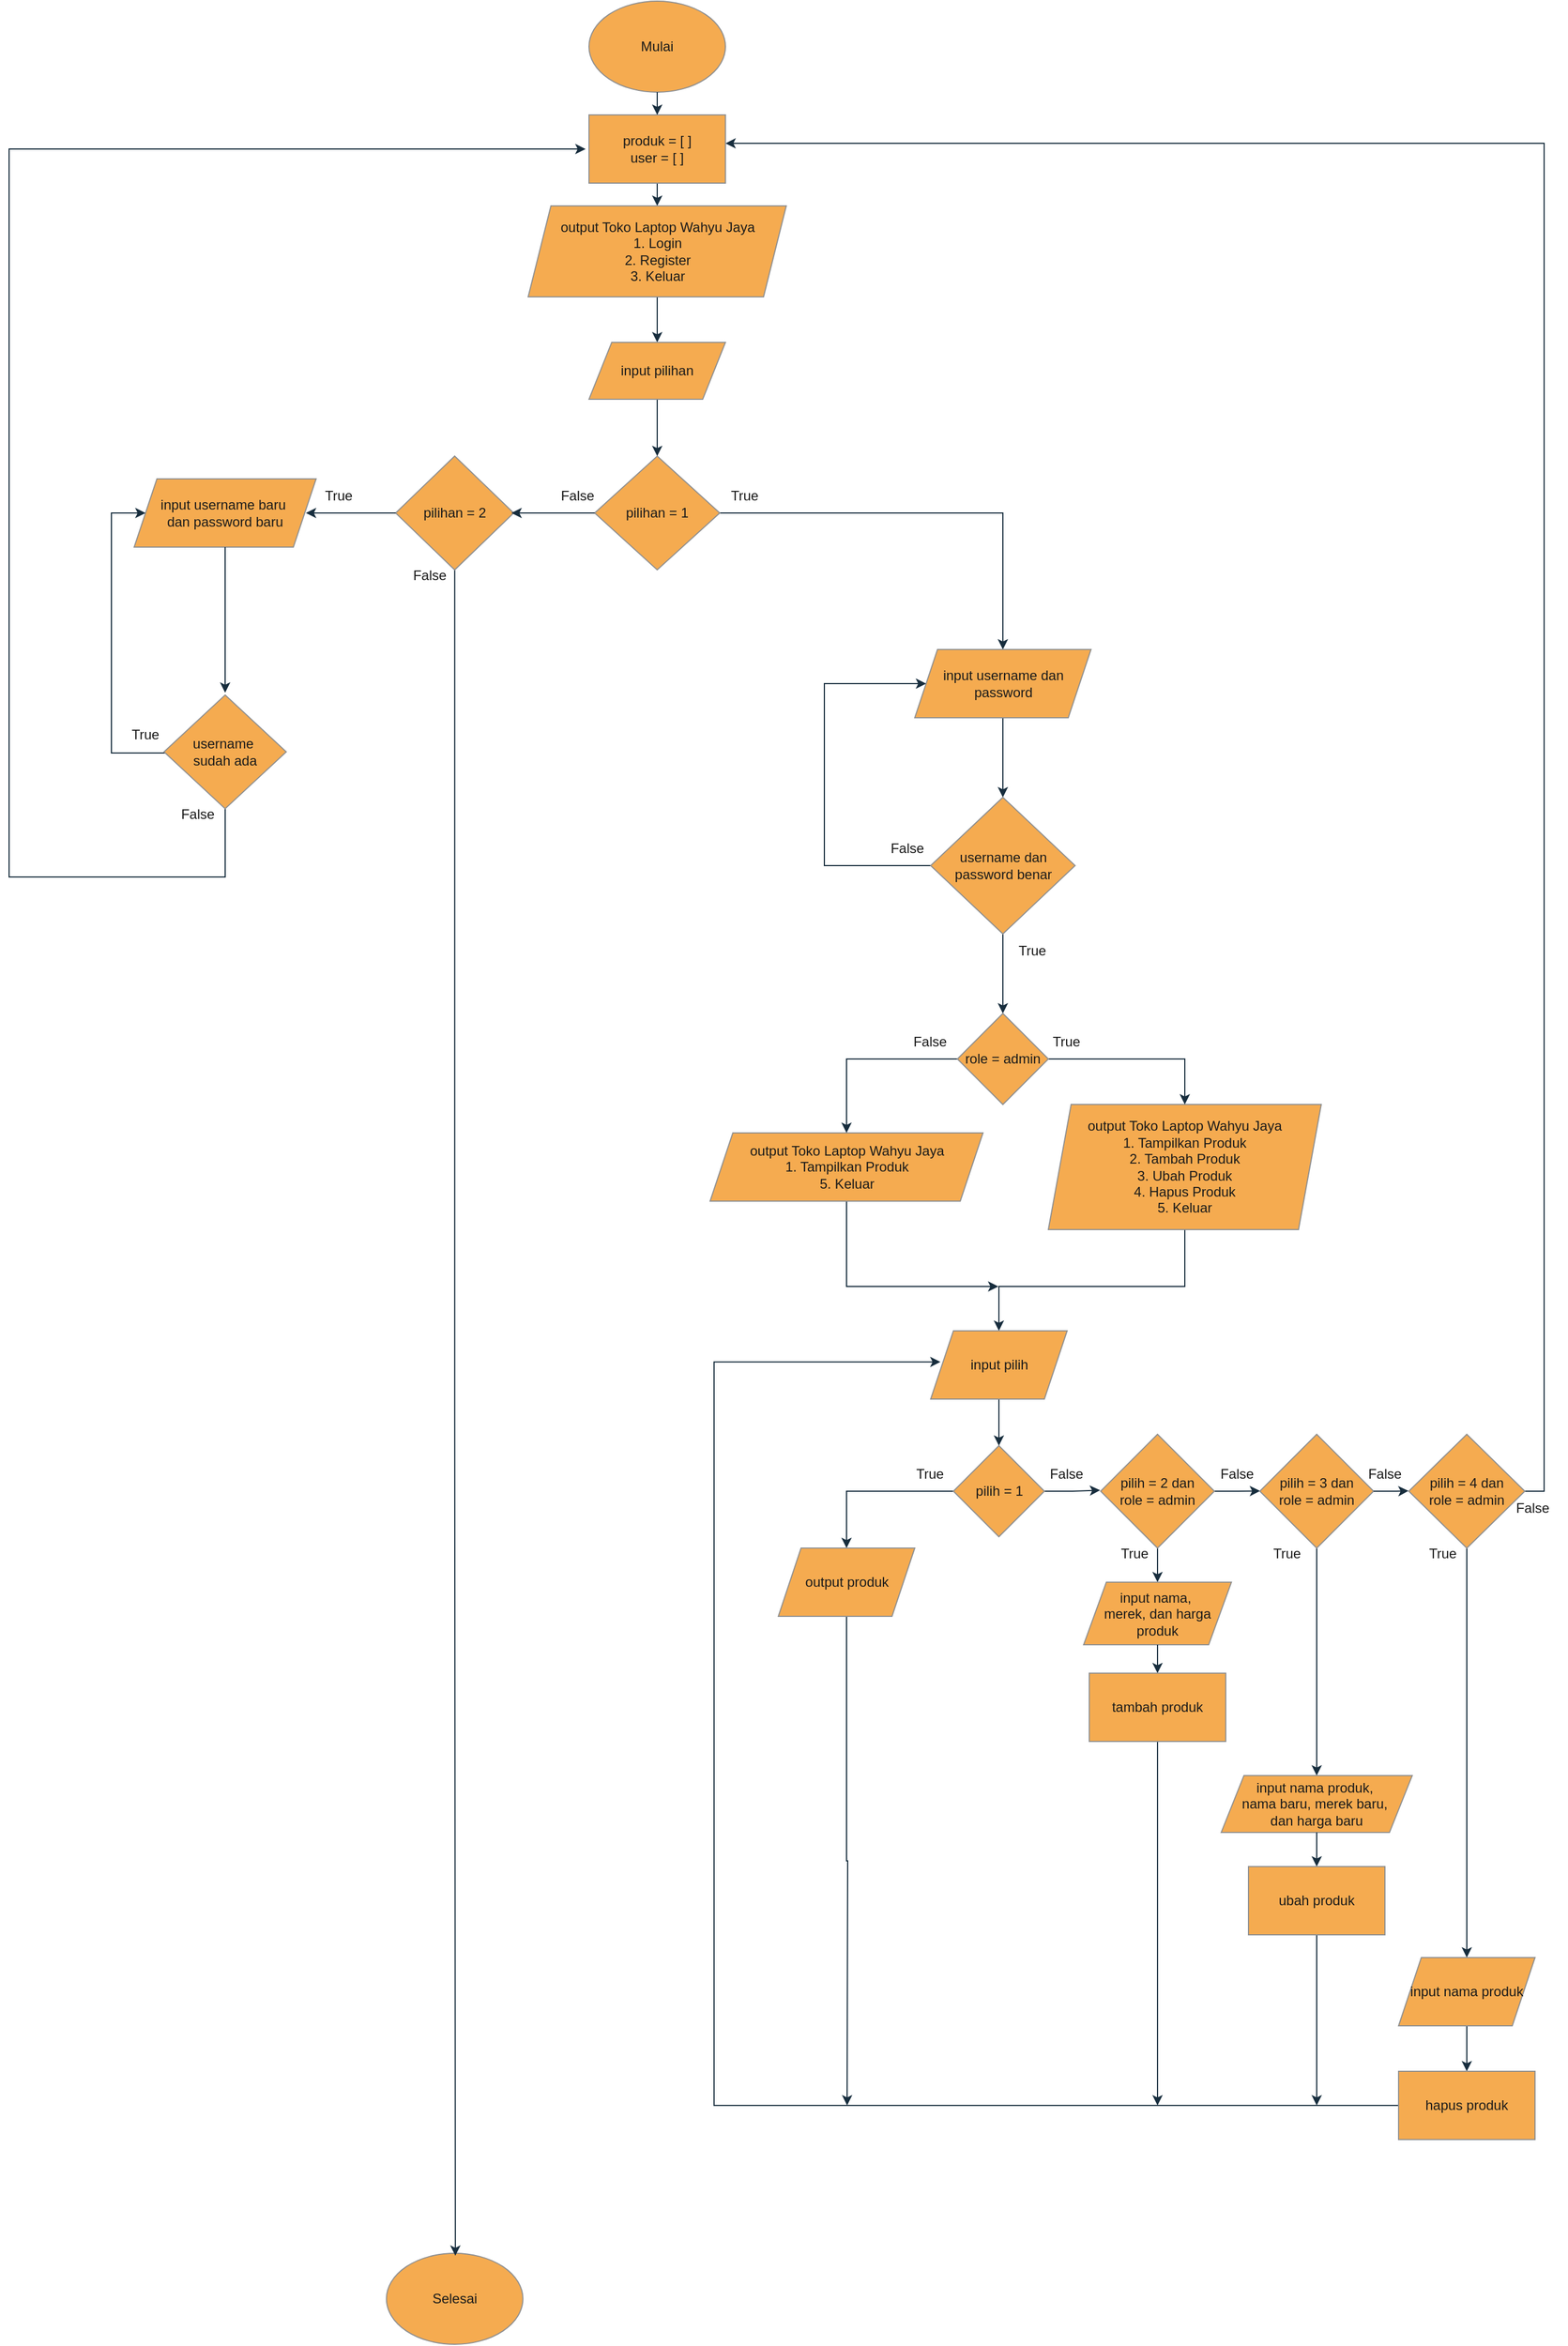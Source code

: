 <mxfile version="24.7.17">
  <diagram id="C5RBs43oDa-KdzZeNtuy" name="Page-1">
    <mxGraphModel dx="1195" dy="737" grid="1" gridSize="10" guides="1" tooltips="1" connect="0" arrows="1" fold="1" page="1" pageScale="1" pageWidth="1654" pageHeight="2336" background="#ffffff" math="0" shadow="0">
      <root>
        <mxCell id="WIyWlLk6GJQsqaUBKTNV-0" />
        <mxCell id="WIyWlLk6GJQsqaUBKTNV-1" parent="WIyWlLk6GJQsqaUBKTNV-0" />
        <mxCell id="zl4x7D-Gfelj8m4RLdN5-7" style="edgeStyle=orthogonalEdgeStyle;rounded=0;orthogonalLoop=1;jettySize=auto;html=1;labelBackgroundColor=none;strokeColor=#182E3E;fontColor=default;" parent="WIyWlLk6GJQsqaUBKTNV-1" source="4NJqL0IVzhE3b974urye-1" edge="1">
          <mxGeometry relative="1" as="geometry">
            <mxPoint x="650" y="200" as="targetPoint" />
          </mxGeometry>
        </mxCell>
        <mxCell id="zl4x7D-Gfelj8m4RLdN5-0" value="Mulai" style="ellipse;whiteSpace=wrap;html=1;labelBackgroundColor=none;fillColor=#F5AB50;strokeColor=#909090;fontColor=#1A1A1A;" parent="WIyWlLk6GJQsqaUBKTNV-1" vertex="1">
          <mxGeometry x="590" y="20" width="120" height="80" as="geometry" />
        </mxCell>
        <mxCell id="zl4x7D-Gfelj8m4RLdN5-21" style="edgeStyle=orthogonalEdgeStyle;rounded=0;orthogonalLoop=1;jettySize=auto;html=1;exitX=0.5;exitY=1;exitDx=0;exitDy=0;entryX=0.5;entryY=0;entryDx=0;entryDy=0;labelBackgroundColor=none;strokeColor=#182E3E;fontColor=default;" parent="WIyWlLk6GJQsqaUBKTNV-1" source="zl4x7D-Gfelj8m4RLdN5-6" target="zl4x7D-Gfelj8m4RLdN5-9" edge="1">
          <mxGeometry relative="1" as="geometry" />
        </mxCell>
        <mxCell id="zl4x7D-Gfelj8m4RLdN5-6" value="output Toko Laptop Wahyu Jaya&lt;div&gt;1. Login&lt;/div&gt;&lt;div&gt;2. Register&lt;/div&gt;&lt;div&gt;3. Keluar&lt;/div&gt;" style="shape=parallelogram;perimeter=parallelogramPerimeter;whiteSpace=wrap;html=1;fixedSize=1;labelBackgroundColor=none;fillColor=#F5AB50;strokeColor=#909090;fontColor=#1A1A1A;" parent="WIyWlLk6GJQsqaUBKTNV-1" vertex="1">
          <mxGeometry x="536.5" y="200" width="227" height="80" as="geometry" />
        </mxCell>
        <mxCell id="zl4x7D-Gfelj8m4RLdN5-23" style="edgeStyle=orthogonalEdgeStyle;rounded=0;orthogonalLoop=1;jettySize=auto;html=1;entryX=0.5;entryY=0;entryDx=0;entryDy=0;labelBackgroundColor=none;strokeColor=#182E3E;fontColor=default;" parent="WIyWlLk6GJQsqaUBKTNV-1" source="zl4x7D-Gfelj8m4RLdN5-8" target="zl4x7D-Gfelj8m4RLdN5-11" edge="1">
          <mxGeometry relative="1" as="geometry">
            <mxPoint x="540" y="470" as="targetPoint" />
            <Array as="points">
              <mxPoint x="954" y="470" />
            </Array>
          </mxGeometry>
        </mxCell>
        <mxCell id="zl4x7D-Gfelj8m4RLdN5-8" value="pilihan = 1" style="rhombus;whiteSpace=wrap;html=1;labelBackgroundColor=none;fillColor=#F5AB50;strokeColor=#909090;fontColor=#1A1A1A;" parent="WIyWlLk6GJQsqaUBKTNV-1" vertex="1">
          <mxGeometry x="595" y="420" width="110" height="100" as="geometry" />
        </mxCell>
        <mxCell id="zl4x7D-Gfelj8m4RLdN5-22" style="edgeStyle=orthogonalEdgeStyle;rounded=0;orthogonalLoop=1;jettySize=auto;html=1;entryX=0.5;entryY=0;entryDx=0;entryDy=0;labelBackgroundColor=none;strokeColor=#182E3E;fontColor=default;" parent="WIyWlLk6GJQsqaUBKTNV-1" source="zl4x7D-Gfelj8m4RLdN5-9" target="zl4x7D-Gfelj8m4RLdN5-8" edge="1">
          <mxGeometry relative="1" as="geometry" />
        </mxCell>
        <mxCell id="zl4x7D-Gfelj8m4RLdN5-9" value="input pilihan" style="shape=parallelogram;perimeter=parallelogramPerimeter;whiteSpace=wrap;html=1;fixedSize=1;labelBackgroundColor=none;fillColor=#F5AB50;strokeColor=#909090;fontColor=#1A1A1A;" parent="WIyWlLk6GJQsqaUBKTNV-1" vertex="1">
          <mxGeometry x="590" y="320" width="120" height="50" as="geometry" />
        </mxCell>
        <mxCell id="zl4x7D-Gfelj8m4RLdN5-25" style="edgeStyle=orthogonalEdgeStyle;rounded=0;orthogonalLoop=1;jettySize=auto;html=1;entryX=0.5;entryY=0;entryDx=0;entryDy=0;labelBackgroundColor=none;strokeColor=#182E3E;fontColor=default;" parent="WIyWlLk6GJQsqaUBKTNV-1" source="zl4x7D-Gfelj8m4RLdN5-11" target="zl4x7D-Gfelj8m4RLdN5-12" edge="1">
          <mxGeometry relative="1" as="geometry" />
        </mxCell>
        <mxCell id="zl4x7D-Gfelj8m4RLdN5-11" value="input username dan password" style="shape=parallelogram;perimeter=parallelogramPerimeter;whiteSpace=wrap;html=1;fixedSize=1;labelBackgroundColor=none;fillColor=#F5AB50;strokeColor=#909090;fontColor=#1A1A1A;" parent="WIyWlLk6GJQsqaUBKTNV-1" vertex="1">
          <mxGeometry x="876.5" y="590" width="155" height="60" as="geometry" />
        </mxCell>
        <mxCell id="zl4x7D-Gfelj8m4RLdN5-26" style="edgeStyle=orthogonalEdgeStyle;rounded=0;orthogonalLoop=1;jettySize=auto;html=1;entryX=0.5;entryY=0;entryDx=0;entryDy=0;labelBackgroundColor=none;strokeColor=#182E3E;fontColor=default;" parent="WIyWlLk6GJQsqaUBKTNV-1" source="zl4x7D-Gfelj8m4RLdN5-12" target="zl4x7D-Gfelj8m4RLdN5-15" edge="1">
          <mxGeometry relative="1" as="geometry" />
        </mxCell>
        <mxCell id="zl4x7D-Gfelj8m4RLdN5-27" style="edgeStyle=orthogonalEdgeStyle;rounded=0;orthogonalLoop=1;jettySize=auto;html=1;entryX=0;entryY=0.5;entryDx=0;entryDy=0;exitX=0;exitY=0.5;exitDx=0;exitDy=0;labelBackgroundColor=none;strokeColor=#182E3E;fontColor=default;" parent="WIyWlLk6GJQsqaUBKTNV-1" source="zl4x7D-Gfelj8m4RLdN5-12" target="zl4x7D-Gfelj8m4RLdN5-11" edge="1">
          <mxGeometry relative="1" as="geometry">
            <mxPoint x="817" y="620" as="targetPoint" />
            <Array as="points">
              <mxPoint x="797" y="780" />
              <mxPoint x="797" y="620" />
            </Array>
          </mxGeometry>
        </mxCell>
        <mxCell id="zl4x7D-Gfelj8m4RLdN5-12" value="username dan password benar" style="rhombus;whiteSpace=wrap;html=1;labelBackgroundColor=none;fillColor=#F5AB50;strokeColor=#909090;fontColor=#1A1A1A;" parent="WIyWlLk6GJQsqaUBKTNV-1" vertex="1">
          <mxGeometry x="890.5" y="720" width="127" height="120" as="geometry" />
        </mxCell>
        <mxCell id="zl4x7D-Gfelj8m4RLdN5-50" style="edgeStyle=orthogonalEdgeStyle;rounded=0;orthogonalLoop=1;jettySize=auto;html=1;entryX=0.5;entryY=0;entryDx=0;entryDy=0;labelBackgroundColor=none;strokeColor=#182E3E;fontColor=default;" parent="WIyWlLk6GJQsqaUBKTNV-1" source="zl4x7D-Gfelj8m4RLdN5-13" target="zl4x7D-Gfelj8m4RLdN5-44" edge="1">
          <mxGeometry relative="1" as="geometry">
            <Array as="points">
              <mxPoint x="1114" y="1150" />
              <mxPoint x="951" y="1150" />
            </Array>
          </mxGeometry>
        </mxCell>
        <mxCell id="zl4x7D-Gfelj8m4RLdN5-13" value="output Toko Laptop Wahyu Jaya&lt;div&gt;1. Tampilkan Produk&lt;/div&gt;&lt;div&gt;2. Tambah Produk&lt;/div&gt;&lt;div&gt;3. Ubah Produk&lt;/div&gt;&lt;div&gt;4. Hapus Produk&lt;/div&gt;&lt;div&gt;5. Keluar&lt;/div&gt;" style="shape=parallelogram;perimeter=parallelogramPerimeter;whiteSpace=wrap;html=1;fixedSize=1;labelBackgroundColor=none;fillColor=#F5AB50;strokeColor=#909090;fontColor=#1A1A1A;" parent="WIyWlLk6GJQsqaUBKTNV-1" vertex="1">
          <mxGeometry x="994" y="990" width="240" height="110" as="geometry" />
        </mxCell>
        <mxCell id="zl4x7D-Gfelj8m4RLdN5-51" style="edgeStyle=orthogonalEdgeStyle;rounded=0;orthogonalLoop=1;jettySize=auto;html=1;labelBackgroundColor=none;strokeColor=#182E3E;fontColor=default;" parent="WIyWlLk6GJQsqaUBKTNV-1" source="zl4x7D-Gfelj8m4RLdN5-14" edge="1">
          <mxGeometry relative="1" as="geometry">
            <mxPoint x="950" y="1150" as="targetPoint" />
            <Array as="points">
              <mxPoint x="817" y="1150" />
              <mxPoint x="950" y="1150" />
            </Array>
          </mxGeometry>
        </mxCell>
        <mxCell id="zl4x7D-Gfelj8m4RLdN5-14" value="output Toko Laptop Wahyu Jaya&lt;div&gt;1. Tampilkan Produk&lt;/div&gt;&lt;div&gt;5. Keluar&lt;/div&gt;" style="shape=parallelogram;perimeter=parallelogramPerimeter;whiteSpace=wrap;html=1;fixedSize=1;labelBackgroundColor=none;fillColor=#F5AB50;strokeColor=#909090;fontColor=#1A1A1A;" parent="WIyWlLk6GJQsqaUBKTNV-1" vertex="1">
          <mxGeometry x="696.5" y="1015" width="240" height="60" as="geometry" />
        </mxCell>
        <mxCell id="zl4x7D-Gfelj8m4RLdN5-18" style="edgeStyle=orthogonalEdgeStyle;rounded=0;orthogonalLoop=1;jettySize=auto;html=1;exitX=1;exitY=0.5;exitDx=0;exitDy=0;entryX=0.5;entryY=0;entryDx=0;entryDy=0;labelBackgroundColor=none;strokeColor=#182E3E;fontColor=default;" parent="WIyWlLk6GJQsqaUBKTNV-1" source="zl4x7D-Gfelj8m4RLdN5-15" target="zl4x7D-Gfelj8m4RLdN5-13" edge="1">
          <mxGeometry relative="1" as="geometry">
            <mxPoint x="1107" y="950" as="targetPoint" />
          </mxGeometry>
        </mxCell>
        <mxCell id="zl4x7D-Gfelj8m4RLdN5-19" style="edgeStyle=orthogonalEdgeStyle;rounded=0;orthogonalLoop=1;jettySize=auto;html=1;entryX=0.5;entryY=0;entryDx=0;entryDy=0;labelBackgroundColor=none;strokeColor=#182E3E;fontColor=default;" parent="WIyWlLk6GJQsqaUBKTNV-1" source="zl4x7D-Gfelj8m4RLdN5-15" target="zl4x7D-Gfelj8m4RLdN5-14" edge="1">
          <mxGeometry relative="1" as="geometry">
            <mxPoint x="826" y="1050" as="targetPoint" />
            <Array as="points">
              <mxPoint x="817" y="950" />
            </Array>
          </mxGeometry>
        </mxCell>
        <mxCell id="zl4x7D-Gfelj8m4RLdN5-15" value="role = admin" style="rhombus;whiteSpace=wrap;html=1;labelBackgroundColor=none;fillColor=#F5AB50;strokeColor=#909090;fontColor=#1A1A1A;" parent="WIyWlLk6GJQsqaUBKTNV-1" vertex="1">
          <mxGeometry x="914" y="910" width="80" height="80" as="geometry" />
        </mxCell>
        <mxCell id="zl4x7D-Gfelj8m4RLdN5-28" value="input username baru&amp;nbsp;&lt;div&gt;dan password baru&lt;/div&gt;" style="shape=parallelogram;perimeter=parallelogramPerimeter;whiteSpace=wrap;html=1;fixedSize=1;labelBackgroundColor=none;fillColor=#F5AB50;strokeColor=#909090;fontColor=#1A1A1A;" parent="WIyWlLk6GJQsqaUBKTNV-1" vertex="1">
          <mxGeometry x="190" y="440" width="160" height="60" as="geometry" />
        </mxCell>
        <mxCell id="zl4x7D-Gfelj8m4RLdN5-36" style="edgeStyle=orthogonalEdgeStyle;rounded=0;orthogonalLoop=1;jettySize=auto;html=1;entryX=0;entryY=0.5;entryDx=0;entryDy=0;labelBackgroundColor=none;strokeColor=#182E3E;fontColor=default;exitX=0.016;exitY=0.51;exitDx=0;exitDy=0;exitPerimeter=0;" parent="WIyWlLk6GJQsqaUBKTNV-1" source="zl4x7D-Gfelj8m4RLdN5-29" target="zl4x7D-Gfelj8m4RLdN5-28" edge="1">
          <mxGeometry relative="1" as="geometry">
            <mxPoint x="230" y="680" as="targetPoint" />
            <Array as="points">
              <mxPoint x="170" y="681" />
              <mxPoint x="170" y="470" />
            </Array>
          </mxGeometry>
        </mxCell>
        <mxCell id="4NJqL0IVzhE3b974urye-12" style="edgeStyle=orthogonalEdgeStyle;rounded=0;orthogonalLoop=1;jettySize=auto;html=1;strokeColor=#182E3E;fontColor=#1A1A1A;entryX=-0.025;entryY=0.5;entryDx=0;entryDy=0;entryPerimeter=0;" edge="1" parent="WIyWlLk6GJQsqaUBKTNV-1" source="zl4x7D-Gfelj8m4RLdN5-29" target="4NJqL0IVzhE3b974urye-1">
          <mxGeometry relative="1" as="geometry">
            <mxPoint x="120" y="140" as="targetPoint" />
            <Array as="points">
              <mxPoint x="270" y="790" />
              <mxPoint x="80" y="790" />
              <mxPoint x="80" y="150" />
            </Array>
          </mxGeometry>
        </mxCell>
        <mxCell id="zl4x7D-Gfelj8m4RLdN5-29" value="username&amp;nbsp;&lt;div&gt;sudah ada&lt;/div&gt;" style="rhombus;whiteSpace=wrap;html=1;labelBackgroundColor=none;fillColor=#F5AB50;strokeColor=#909090;fontColor=#1A1A1A;" parent="WIyWlLk6GJQsqaUBKTNV-1" vertex="1">
          <mxGeometry x="216.25" y="630" width="107.5" height="100" as="geometry" />
        </mxCell>
        <mxCell id="zl4x7D-Gfelj8m4RLdN5-37" value="Selesai" style="ellipse;whiteSpace=wrap;html=1;labelBackgroundColor=none;fillColor=#F5AB50;strokeColor=#909090;fontColor=#1A1A1A;" parent="WIyWlLk6GJQsqaUBKTNV-1" vertex="1">
          <mxGeometry x="411.87" y="2000" width="120" height="80" as="geometry" />
        </mxCell>
        <mxCell id="zl4x7D-Gfelj8m4RLdN5-53" style="edgeStyle=orthogonalEdgeStyle;rounded=0;orthogonalLoop=1;jettySize=auto;html=1;entryX=0.5;entryY=0;entryDx=0;entryDy=0;labelBackgroundColor=none;strokeColor=#182E3E;fontColor=default;" parent="WIyWlLk6GJQsqaUBKTNV-1" source="zl4x7D-Gfelj8m4RLdN5-39" target="zl4x7D-Gfelj8m4RLdN5-40" edge="1">
          <mxGeometry relative="1" as="geometry">
            <mxPoint x="810" y="1330" as="targetPoint" />
          </mxGeometry>
        </mxCell>
        <mxCell id="zl4x7D-Gfelj8m4RLdN5-54" style="edgeStyle=orthogonalEdgeStyle;rounded=0;orthogonalLoop=1;jettySize=auto;html=1;entryX=-0.005;entryY=0.491;entryDx=0;entryDy=0;labelBackgroundColor=none;strokeColor=#182E3E;fontColor=default;entryPerimeter=0;" parent="WIyWlLk6GJQsqaUBKTNV-1" source="zl4x7D-Gfelj8m4RLdN5-39" target="zl4x7D-Gfelj8m4RLdN5-41" edge="1">
          <mxGeometry relative="1" as="geometry">
            <mxPoint x="1040" y="1330" as="targetPoint" />
          </mxGeometry>
        </mxCell>
        <mxCell id="zl4x7D-Gfelj8m4RLdN5-39" value="pilih = 1" style="rhombus;whiteSpace=wrap;html=1;labelBackgroundColor=none;fillColor=#F5AB50;strokeColor=#909090;fontColor=#1A1A1A;" parent="WIyWlLk6GJQsqaUBKTNV-1" vertex="1">
          <mxGeometry x="910.5" y="1290" width="80" height="80" as="geometry" />
        </mxCell>
        <mxCell id="zl4x7D-Gfelj8m4RLdN5-83" style="edgeStyle=orthogonalEdgeStyle;rounded=0;orthogonalLoop=1;jettySize=auto;html=1;labelBackgroundColor=none;strokeColor=#182E3E;fontColor=default;" parent="WIyWlLk6GJQsqaUBKTNV-1" source="zl4x7D-Gfelj8m4RLdN5-40" edge="1">
          <mxGeometry relative="1" as="geometry">
            <mxPoint x="817" y="1870" as="targetPoint" />
          </mxGeometry>
        </mxCell>
        <mxCell id="zl4x7D-Gfelj8m4RLdN5-40" value="output produk" style="shape=parallelogram;perimeter=parallelogramPerimeter;whiteSpace=wrap;html=1;fixedSize=1;labelBackgroundColor=none;fillColor=#F5AB50;strokeColor=#909090;fontColor=#1A1A1A;" parent="WIyWlLk6GJQsqaUBKTNV-1" vertex="1">
          <mxGeometry x="756.5" y="1380" width="120" height="60" as="geometry" />
        </mxCell>
        <mxCell id="zl4x7D-Gfelj8m4RLdN5-55" style="edgeStyle=orthogonalEdgeStyle;rounded=0;orthogonalLoop=1;jettySize=auto;html=1;entryX=0.5;entryY=0;entryDx=0;entryDy=0;labelBackgroundColor=none;strokeColor=#182E3E;fontColor=default;" parent="WIyWlLk6GJQsqaUBKTNV-1" source="zl4x7D-Gfelj8m4RLdN5-41" target="zl4x7D-Gfelj8m4RLdN5-43" edge="1">
          <mxGeometry relative="1" as="geometry" />
        </mxCell>
        <mxCell id="zl4x7D-Gfelj8m4RLdN5-56" style="edgeStyle=orthogonalEdgeStyle;rounded=0;orthogonalLoop=1;jettySize=auto;html=1;entryX=0.002;entryY=0.498;entryDx=0;entryDy=0;labelBackgroundColor=none;strokeColor=#182E3E;fontColor=default;entryPerimeter=0;" parent="WIyWlLk6GJQsqaUBKTNV-1" source="zl4x7D-Gfelj8m4RLdN5-41" target="zl4x7D-Gfelj8m4RLdN5-45" edge="1">
          <mxGeometry relative="1" as="geometry">
            <mxPoint x="1220" y="1420" as="targetPoint" />
          </mxGeometry>
        </mxCell>
        <mxCell id="zl4x7D-Gfelj8m4RLdN5-41" value="pilih = 2 dan&lt;div&gt;role = admin&lt;/div&gt;" style="rhombus;whiteSpace=wrap;html=1;labelBackgroundColor=none;fillColor=#F5AB50;strokeColor=#909090;fontColor=#1A1A1A;" parent="WIyWlLk6GJQsqaUBKTNV-1" vertex="1">
          <mxGeometry x="1040" y="1280" width="100" height="100" as="geometry" />
        </mxCell>
        <mxCell id="zl4x7D-Gfelj8m4RLdN5-43" value="input nama,&amp;nbsp;&lt;div&gt;merek, dan harga produk&lt;/div&gt;" style="shape=parallelogram;perimeter=parallelogramPerimeter;whiteSpace=wrap;html=1;fixedSize=1;labelBackgroundColor=none;fillColor=#F5AB50;strokeColor=#909090;fontColor=#1A1A1A;" parent="WIyWlLk6GJQsqaUBKTNV-1" vertex="1">
          <mxGeometry x="1025" y="1410" width="130" height="55" as="geometry" />
        </mxCell>
        <mxCell id="zl4x7D-Gfelj8m4RLdN5-52" style="edgeStyle=orthogonalEdgeStyle;rounded=0;orthogonalLoop=1;jettySize=auto;html=1;entryX=0.5;entryY=0;entryDx=0;entryDy=0;labelBackgroundColor=none;strokeColor=#182E3E;fontColor=default;" parent="WIyWlLk6GJQsqaUBKTNV-1" source="zl4x7D-Gfelj8m4RLdN5-44" target="zl4x7D-Gfelj8m4RLdN5-39" edge="1">
          <mxGeometry relative="1" as="geometry" />
        </mxCell>
        <mxCell id="zl4x7D-Gfelj8m4RLdN5-44" value="input pilih" style="shape=parallelogram;perimeter=parallelogramPerimeter;whiteSpace=wrap;html=1;fixedSize=1;labelBackgroundColor=none;fillColor=#F5AB50;strokeColor=#909090;fontColor=#1A1A1A;" parent="WIyWlLk6GJQsqaUBKTNV-1" vertex="1">
          <mxGeometry x="890.5" y="1189" width="120" height="60" as="geometry" />
        </mxCell>
        <mxCell id="zl4x7D-Gfelj8m4RLdN5-57" style="edgeStyle=orthogonalEdgeStyle;rounded=0;orthogonalLoop=1;jettySize=auto;html=1;entryX=0.5;entryY=0;entryDx=0;entryDy=0;labelBackgroundColor=none;strokeColor=#182E3E;fontColor=default;" parent="WIyWlLk6GJQsqaUBKTNV-1" source="zl4x7D-Gfelj8m4RLdN5-45" target="zl4x7D-Gfelj8m4RLdN5-46" edge="1">
          <mxGeometry relative="1" as="geometry" />
        </mxCell>
        <mxCell id="zl4x7D-Gfelj8m4RLdN5-45" value="pilih = 3 dan&lt;div&gt;role = admin&lt;/div&gt;" style="rhombus;whiteSpace=wrap;html=1;labelBackgroundColor=none;fillColor=#F5AB50;strokeColor=#909090;fontColor=#1A1A1A;" parent="WIyWlLk6GJQsqaUBKTNV-1" vertex="1">
          <mxGeometry x="1180" y="1280" width="100" height="100" as="geometry" />
        </mxCell>
        <mxCell id="zl4x7D-Gfelj8m4RLdN5-46" value="input nama produk,&amp;nbsp;&lt;div&gt;nama baru, merek baru,&amp;nbsp;&lt;/div&gt;&lt;div&gt;dan harga baru&lt;/div&gt;" style="shape=parallelogram;perimeter=parallelogramPerimeter;whiteSpace=wrap;html=1;fixedSize=1;labelBackgroundColor=none;fillColor=#F5AB50;strokeColor=#909090;fontColor=#1A1A1A;" parent="WIyWlLk6GJQsqaUBKTNV-1" vertex="1">
          <mxGeometry x="1146" y="1580" width="168" height="50" as="geometry" />
        </mxCell>
        <mxCell id="zl4x7D-Gfelj8m4RLdN5-59" style="edgeStyle=orthogonalEdgeStyle;rounded=0;orthogonalLoop=1;jettySize=auto;html=1;entryX=0.5;entryY=0;entryDx=0;entryDy=0;labelBackgroundColor=none;strokeColor=#182E3E;fontColor=default;" parent="WIyWlLk6GJQsqaUBKTNV-1" source="zl4x7D-Gfelj8m4RLdN5-47" target="zl4x7D-Gfelj8m4RLdN5-48" edge="1">
          <mxGeometry relative="1" as="geometry" />
        </mxCell>
        <mxCell id="4NJqL0IVzhE3b974urye-13" style="edgeStyle=orthogonalEdgeStyle;rounded=0;orthogonalLoop=1;jettySize=auto;html=1;strokeColor=#182E3E;fontColor=#1A1A1A;entryX=1;entryY=0.417;entryDx=0;entryDy=0;entryPerimeter=0;" edge="1" parent="WIyWlLk6GJQsqaUBKTNV-1" source="zl4x7D-Gfelj8m4RLdN5-47" target="4NJqL0IVzhE3b974urye-1">
          <mxGeometry relative="1" as="geometry">
            <mxPoint x="1400" y="120" as="targetPoint" />
            <Array as="points">
              <mxPoint x="1430" y="1330" />
              <mxPoint x="1430" y="145" />
            </Array>
          </mxGeometry>
        </mxCell>
        <mxCell id="zl4x7D-Gfelj8m4RLdN5-47" value="pilih = 4 dan&lt;div&gt;role = admin&lt;/div&gt;" style="rhombus;whiteSpace=wrap;html=1;labelBackgroundColor=none;fillColor=#F5AB50;strokeColor=#909090;fontColor=#1A1A1A;" parent="WIyWlLk6GJQsqaUBKTNV-1" vertex="1">
          <mxGeometry x="1311" y="1280" width="102" height="100" as="geometry" />
        </mxCell>
        <mxCell id="zl4x7D-Gfelj8m4RLdN5-60" style="edgeStyle=orthogonalEdgeStyle;rounded=0;orthogonalLoop=1;jettySize=auto;html=1;entryX=0.5;entryY=0;entryDx=0;entryDy=0;labelBackgroundColor=none;strokeColor=#182E3E;fontColor=default;" parent="WIyWlLk6GJQsqaUBKTNV-1" source="zl4x7D-Gfelj8m4RLdN5-48" target="zl4x7D-Gfelj8m4RLdN5-49" edge="1">
          <mxGeometry relative="1" as="geometry" />
        </mxCell>
        <mxCell id="zl4x7D-Gfelj8m4RLdN5-48" value="input nama produk" style="shape=parallelogram;perimeter=parallelogramPerimeter;whiteSpace=wrap;html=1;fixedSize=1;labelBackgroundColor=none;fillColor=#F5AB50;strokeColor=#909090;fontColor=#1A1A1A;" parent="WIyWlLk6GJQsqaUBKTNV-1" vertex="1">
          <mxGeometry x="1302" y="1740" width="120" height="60" as="geometry" />
        </mxCell>
        <mxCell id="4NJqL0IVzhE3b974urye-17" style="edgeStyle=orthogonalEdgeStyle;rounded=0;orthogonalLoop=1;jettySize=auto;html=1;strokeColor=#182E3E;fontColor=#1A1A1A;entryX=0.072;entryY=0.456;entryDx=0;entryDy=0;entryPerimeter=0;" edge="1" parent="WIyWlLk6GJQsqaUBKTNV-1" source="zl4x7D-Gfelj8m4RLdN5-49" target="zl4x7D-Gfelj8m4RLdN5-44">
          <mxGeometry relative="1" as="geometry">
            <mxPoint x="710" y="1870" as="targetPoint" />
            <Array as="points">
              <mxPoint x="700" y="1870" />
              <mxPoint x="700" y="1216" />
            </Array>
          </mxGeometry>
        </mxCell>
        <mxCell id="zl4x7D-Gfelj8m4RLdN5-49" value="hapus produk" style="rounded=0;whiteSpace=wrap;html=1;labelBackgroundColor=none;fillColor=#F5AB50;strokeColor=#909090;fontColor=#1A1A1A;" parent="WIyWlLk6GJQsqaUBKTNV-1" vertex="1">
          <mxGeometry x="1302" y="1840" width="120" height="60" as="geometry" />
        </mxCell>
        <mxCell id="zl4x7D-Gfelj8m4RLdN5-62" value="True" style="text;html=1;align=center;verticalAlign=middle;whiteSpace=wrap;rounded=0;labelBackgroundColor=none;fontColor=#1A1A1A;" parent="WIyWlLk6GJQsqaUBKTNV-1" vertex="1">
          <mxGeometry x="696.5" y="440" width="60" height="30" as="geometry" />
        </mxCell>
        <mxCell id="zl4x7D-Gfelj8m4RLdN5-63" value="False" style="text;html=1;align=center;verticalAlign=middle;whiteSpace=wrap;rounded=0;labelBackgroundColor=none;fontColor=#1A1A1A;" parent="WIyWlLk6GJQsqaUBKTNV-1" vertex="1">
          <mxGeometry x="550" y="440" width="60" height="30" as="geometry" />
        </mxCell>
        <mxCell id="zl4x7D-Gfelj8m4RLdN5-64" value="True" style="text;html=1;align=center;verticalAlign=middle;whiteSpace=wrap;rounded=0;labelBackgroundColor=none;fontColor=#1A1A1A;" parent="WIyWlLk6GJQsqaUBKTNV-1" vertex="1">
          <mxGeometry x="950" y="840" width="60" height="30" as="geometry" />
        </mxCell>
        <mxCell id="zl4x7D-Gfelj8m4RLdN5-65" value="True" style="text;html=1;align=center;verticalAlign=middle;whiteSpace=wrap;rounded=0;labelBackgroundColor=none;fontColor=#1A1A1A;" parent="WIyWlLk6GJQsqaUBKTNV-1" vertex="1">
          <mxGeometry x="1040" y="1370" width="60" height="30" as="geometry" />
        </mxCell>
        <mxCell id="zl4x7D-Gfelj8m4RLdN5-66" value="False" style="text;html=1;align=center;verticalAlign=middle;whiteSpace=wrap;rounded=0;labelBackgroundColor=none;fontColor=#1A1A1A;" parent="WIyWlLk6GJQsqaUBKTNV-1" vertex="1">
          <mxGeometry x="840" y="750" width="60" height="30" as="geometry" />
        </mxCell>
        <mxCell id="zl4x7D-Gfelj8m4RLdN5-67" value="True" style="text;html=1;align=center;verticalAlign=middle;whiteSpace=wrap;rounded=0;labelBackgroundColor=none;fontColor=#1A1A1A;" parent="WIyWlLk6GJQsqaUBKTNV-1" vertex="1">
          <mxGeometry x="860" y="1300" width="60" height="30" as="geometry" />
        </mxCell>
        <mxCell id="zl4x7D-Gfelj8m4RLdN5-68" value="False" style="text;html=1;align=center;verticalAlign=middle;whiteSpace=wrap;rounded=0;labelBackgroundColor=none;fontColor=#1A1A1A;" parent="WIyWlLk6GJQsqaUBKTNV-1" vertex="1">
          <mxGeometry x="1260" y="1300" width="60" height="30" as="geometry" />
        </mxCell>
        <mxCell id="zl4x7D-Gfelj8m4RLdN5-69" value="False" style="text;html=1;align=center;verticalAlign=middle;whiteSpace=wrap;rounded=0;labelBackgroundColor=none;fontColor=#1A1A1A;" parent="WIyWlLk6GJQsqaUBKTNV-1" vertex="1">
          <mxGeometry x="980" y="1305" width="60" height="20" as="geometry" />
        </mxCell>
        <mxCell id="zl4x7D-Gfelj8m4RLdN5-70" value="False" style="text;html=1;align=center;verticalAlign=middle;whiteSpace=wrap;rounded=0;labelBackgroundColor=none;fontColor=#1A1A1A;" parent="WIyWlLk6GJQsqaUBKTNV-1" vertex="1">
          <mxGeometry x="1390" y="1330" width="60" height="30" as="geometry" />
        </mxCell>
        <mxCell id="zl4x7D-Gfelj8m4RLdN5-71" value="False" style="text;html=1;align=center;verticalAlign=middle;whiteSpace=wrap;rounded=0;labelBackgroundColor=none;fontColor=#1A1A1A;" parent="WIyWlLk6GJQsqaUBKTNV-1" vertex="1">
          <mxGeometry x="1130" y="1300" width="60" height="30" as="geometry" />
        </mxCell>
        <mxCell id="zl4x7D-Gfelj8m4RLdN5-74" value="True" style="text;html=1;align=center;verticalAlign=middle;whiteSpace=wrap;rounded=0;labelBackgroundColor=none;fontColor=#1A1A1A;" parent="WIyWlLk6GJQsqaUBKTNV-1" vertex="1">
          <mxGeometry x="1174" y="1370" width="60" height="30" as="geometry" />
        </mxCell>
        <mxCell id="zl4x7D-Gfelj8m4RLdN5-75" value="True" style="text;html=1;align=center;verticalAlign=middle;whiteSpace=wrap;rounded=0;labelBackgroundColor=none;fontColor=#1A1A1A;" parent="WIyWlLk6GJQsqaUBKTNV-1" vertex="1">
          <mxGeometry x="1311" y="1370" width="60" height="30" as="geometry" />
        </mxCell>
        <mxCell id="zl4x7D-Gfelj8m4RLdN5-76" value="True" style="text;html=1;align=center;verticalAlign=middle;whiteSpace=wrap;rounded=0;labelBackgroundColor=none;fontColor=#1A1A1A;" parent="WIyWlLk6GJQsqaUBKTNV-1" vertex="1">
          <mxGeometry x="980" y="920" width="60" height="30" as="geometry" />
        </mxCell>
        <mxCell id="zl4x7D-Gfelj8m4RLdN5-77" value="True" style="text;html=1;align=center;verticalAlign=middle;whiteSpace=wrap;rounded=0;labelBackgroundColor=none;fontColor=#1A1A1A;" parent="WIyWlLk6GJQsqaUBKTNV-1" vertex="1">
          <mxGeometry x="340" y="440" width="60" height="30" as="geometry" />
        </mxCell>
        <mxCell id="zl4x7D-Gfelj8m4RLdN5-78" value="False" style="text;html=1;align=center;verticalAlign=middle;whiteSpace=wrap;rounded=0;labelBackgroundColor=none;fontColor=#1A1A1A;" parent="WIyWlLk6GJQsqaUBKTNV-1" vertex="1">
          <mxGeometry x="860" y="920" width="60" height="30" as="geometry" />
        </mxCell>
        <mxCell id="zl4x7D-Gfelj8m4RLdN5-79" value="False" style="text;html=1;align=center;verticalAlign=middle;whiteSpace=wrap;rounded=0;labelBackgroundColor=none;fontColor=#1A1A1A;" parent="WIyWlLk6GJQsqaUBKTNV-1" vertex="1">
          <mxGeometry x="420" y="510" width="60" height="30" as="geometry" />
        </mxCell>
        <mxCell id="zl4x7D-Gfelj8m4RLdN5-80" value="True" style="text;html=1;align=center;verticalAlign=middle;whiteSpace=wrap;rounded=0;labelBackgroundColor=none;fontColor=#1A1A1A;" parent="WIyWlLk6GJQsqaUBKTNV-1" vertex="1">
          <mxGeometry x="170" y="650" width="60" height="30" as="geometry" />
        </mxCell>
        <mxCell id="zl4x7D-Gfelj8m4RLdN5-81" value="False" style="text;html=1;align=center;verticalAlign=middle;whiteSpace=wrap;rounded=0;labelBackgroundColor=none;fontColor=#1A1A1A;" parent="WIyWlLk6GJQsqaUBKTNV-1" vertex="1">
          <mxGeometry x="216.25" y="720" width="60" height="30" as="geometry" />
        </mxCell>
        <mxCell id="zl4x7D-Gfelj8m4RLdN5-90" value="" style="edgeStyle=orthogonalEdgeStyle;rounded=0;orthogonalLoop=1;jettySize=auto;html=1;labelBackgroundColor=none;strokeColor=#182E3E;fontColor=default;" parent="WIyWlLk6GJQsqaUBKTNV-1" source="zl4x7D-Gfelj8m4RLdN5-46" target="zl4x7D-Gfelj8m4RLdN5-89" edge="1">
          <mxGeometry relative="1" as="geometry">
            <mxPoint x="1217" y="1930" as="targetPoint" />
            <mxPoint x="1217" y="1720" as="sourcePoint" />
          </mxGeometry>
        </mxCell>
        <mxCell id="4NJqL0IVzhE3b974urye-16" style="edgeStyle=orthogonalEdgeStyle;rounded=0;orthogonalLoop=1;jettySize=auto;html=1;strokeColor=#182E3E;fontColor=#1A1A1A;" edge="1" parent="WIyWlLk6GJQsqaUBKTNV-1" source="zl4x7D-Gfelj8m4RLdN5-89">
          <mxGeometry relative="1" as="geometry">
            <mxPoint x="1230" y="1870" as="targetPoint" />
          </mxGeometry>
        </mxCell>
        <mxCell id="zl4x7D-Gfelj8m4RLdN5-89" value="ubah produk" style="rounded=0;whiteSpace=wrap;html=1;labelBackgroundColor=none;fillColor=#F5AB50;strokeColor=#909090;fontColor=#1A1A1A;" parent="WIyWlLk6GJQsqaUBKTNV-1" vertex="1">
          <mxGeometry x="1170" y="1660" width="120" height="60" as="geometry" />
        </mxCell>
        <mxCell id="zl4x7D-Gfelj8m4RLdN5-92" value="" style="edgeStyle=orthogonalEdgeStyle;rounded=0;orthogonalLoop=1;jettySize=auto;html=1;labelBackgroundColor=none;strokeColor=#182E3E;fontColor=default;" parent="WIyWlLk6GJQsqaUBKTNV-1" source="zl4x7D-Gfelj8m4RLdN5-43" target="zl4x7D-Gfelj8m4RLdN5-91" edge="1">
          <mxGeometry relative="1" as="geometry">
            <mxPoint x="1050" y="1930" as="targetPoint" />
            <mxPoint x="1050" y="1595" as="sourcePoint" />
          </mxGeometry>
        </mxCell>
        <mxCell id="4NJqL0IVzhE3b974urye-15" style="edgeStyle=orthogonalEdgeStyle;rounded=0;orthogonalLoop=1;jettySize=auto;html=1;strokeColor=#182E3E;fontColor=#1A1A1A;" edge="1" parent="WIyWlLk6GJQsqaUBKTNV-1" source="zl4x7D-Gfelj8m4RLdN5-91">
          <mxGeometry relative="1" as="geometry">
            <mxPoint x="1090" y="1870" as="targetPoint" />
          </mxGeometry>
        </mxCell>
        <mxCell id="zl4x7D-Gfelj8m4RLdN5-91" value="tambah produk" style="rounded=0;whiteSpace=wrap;html=1;labelBackgroundColor=none;fillColor=#F5AB50;strokeColor=#909090;fontColor=#1A1A1A;" parent="WIyWlLk6GJQsqaUBKTNV-1" vertex="1">
          <mxGeometry x="1030" y="1490" width="120" height="60" as="geometry" />
        </mxCell>
        <mxCell id="4NJqL0IVzhE3b974urye-0" value="" style="edgeStyle=orthogonalEdgeStyle;rounded=0;orthogonalLoop=1;jettySize=auto;html=1;labelBackgroundColor=none;strokeColor=#182E3E;fontColor=default;" edge="1" parent="WIyWlLk6GJQsqaUBKTNV-1" source="zl4x7D-Gfelj8m4RLdN5-0" target="4NJqL0IVzhE3b974urye-1">
          <mxGeometry relative="1" as="geometry">
            <mxPoint x="650" y="200" as="targetPoint" />
            <mxPoint x="650" y="100" as="sourcePoint" />
          </mxGeometry>
        </mxCell>
        <mxCell id="4NJqL0IVzhE3b974urye-1" value="produk = [ ]&lt;div&gt;user = [ ]&lt;/div&gt;" style="rounded=0;whiteSpace=wrap;html=1;strokeColor=#909090;fontColor=#1A1A1A;fillColor=#F5AB50;" vertex="1" parent="WIyWlLk6GJQsqaUBKTNV-1">
          <mxGeometry x="590" y="120" width="120" height="60" as="geometry" />
        </mxCell>
        <mxCell id="4NJqL0IVzhE3b974urye-18" style="edgeStyle=orthogonalEdgeStyle;rounded=0;orthogonalLoop=1;jettySize=auto;html=1;strokeColor=#182E3E;fontColor=#1A1A1A;entryX=0.505;entryY=0.027;entryDx=0;entryDy=0;entryPerimeter=0;" edge="1" parent="WIyWlLk6GJQsqaUBKTNV-1" source="4NJqL0IVzhE3b974urye-6" target="zl4x7D-Gfelj8m4RLdN5-37">
          <mxGeometry relative="1" as="geometry">
            <mxPoint x="472" y="1970" as="targetPoint" />
          </mxGeometry>
        </mxCell>
        <mxCell id="4NJqL0IVzhE3b974urye-6" value="pilihan = 2" style="rhombus;whiteSpace=wrap;html=1;strokeColor=#909090;fontColor=#1A1A1A;fillColor=#F5AB50;" vertex="1" parent="WIyWlLk6GJQsqaUBKTNV-1">
          <mxGeometry x="420" y="420" width="103.75" height="100" as="geometry" />
        </mxCell>
        <mxCell id="4NJqL0IVzhE3b974urye-7" style="edgeStyle=orthogonalEdgeStyle;rounded=0;orthogonalLoop=1;jettySize=auto;html=1;entryX=0.981;entryY=0.5;entryDx=0;entryDy=0;entryPerimeter=0;strokeColor=#182E3E;fontColor=#1A1A1A;" edge="1" parent="WIyWlLk6GJQsqaUBKTNV-1" source="zl4x7D-Gfelj8m4RLdN5-8" target="4NJqL0IVzhE3b974urye-6">
          <mxGeometry relative="1" as="geometry" />
        </mxCell>
        <mxCell id="4NJqL0IVzhE3b974urye-8" style="edgeStyle=orthogonalEdgeStyle;rounded=0;orthogonalLoop=1;jettySize=auto;html=1;entryX=0.944;entryY=0.5;entryDx=0;entryDy=0;entryPerimeter=0;strokeColor=#182E3E;fontColor=#1A1A1A;" edge="1" parent="WIyWlLk6GJQsqaUBKTNV-1" source="4NJqL0IVzhE3b974urye-6" target="zl4x7D-Gfelj8m4RLdN5-28">
          <mxGeometry relative="1" as="geometry" />
        </mxCell>
        <mxCell id="4NJqL0IVzhE3b974urye-9" style="edgeStyle=orthogonalEdgeStyle;rounded=0;orthogonalLoop=1;jettySize=auto;html=1;entryX=0.5;entryY=-0.02;entryDx=0;entryDy=0;entryPerimeter=0;strokeColor=#182E3E;fontColor=#1A1A1A;" edge="1" parent="WIyWlLk6GJQsqaUBKTNV-1" source="zl4x7D-Gfelj8m4RLdN5-28" target="zl4x7D-Gfelj8m4RLdN5-29">
          <mxGeometry relative="1" as="geometry" />
        </mxCell>
        <mxCell id="4NJqL0IVzhE3b974urye-19" style="edgeStyle=orthogonalEdgeStyle;rounded=0;orthogonalLoop=1;jettySize=auto;html=1;entryX=-0.002;entryY=0.497;entryDx=0;entryDy=0;entryPerimeter=0;strokeColor=#182E3E;fontColor=#1A1A1A;" edge="1" parent="WIyWlLk6GJQsqaUBKTNV-1" source="zl4x7D-Gfelj8m4RLdN5-45" target="zl4x7D-Gfelj8m4RLdN5-47">
          <mxGeometry relative="1" as="geometry" />
        </mxCell>
      </root>
    </mxGraphModel>
  </diagram>
</mxfile>
